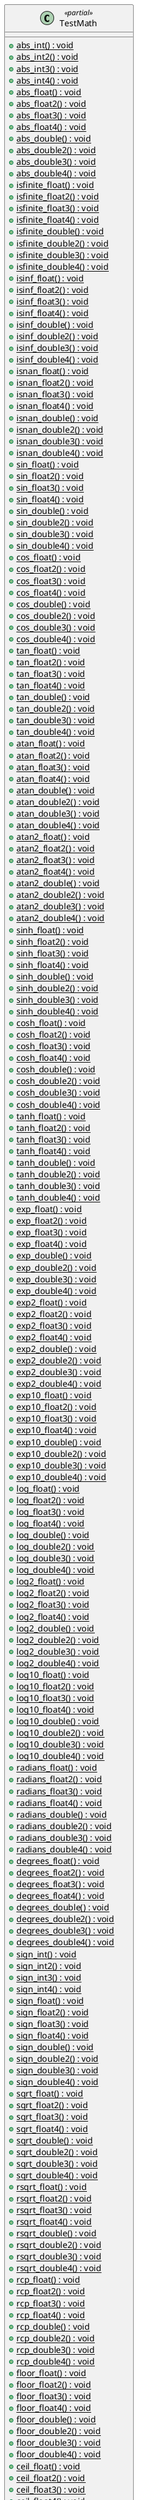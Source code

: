 @startuml
class TestMath <<partial>> {
    + {static} abs_int() : void
    + {static} abs_int2() : void
    + {static} abs_int3() : void
    + {static} abs_int4() : void
    + {static} abs_float() : void
    + {static} abs_float2() : void
    + {static} abs_float3() : void
    + {static} abs_float4() : void
    + {static} abs_double() : void
    + {static} abs_double2() : void
    + {static} abs_double3() : void
    + {static} abs_double4() : void
    + {static} isfinite_float() : void
    + {static} isfinite_float2() : void
    + {static} isfinite_float3() : void
    + {static} isfinite_float4() : void
    + {static} isfinite_double() : void
    + {static} isfinite_double2() : void
    + {static} isfinite_double3() : void
    + {static} isfinite_double4() : void
    + {static} isinf_float() : void
    + {static} isinf_float2() : void
    + {static} isinf_float3() : void
    + {static} isinf_float4() : void
    + {static} isinf_double() : void
    + {static} isinf_double2() : void
    + {static} isinf_double3() : void
    + {static} isinf_double4() : void
    + {static} isnan_float() : void
    + {static} isnan_float2() : void
    + {static} isnan_float3() : void
    + {static} isnan_float4() : void
    + {static} isnan_double() : void
    + {static} isnan_double2() : void
    + {static} isnan_double3() : void
    + {static} isnan_double4() : void
    + {static} sin_float() : void
    + {static} sin_float2() : void
    + {static} sin_float3() : void
    + {static} sin_float4() : void
    + {static} sin_double() : void
    + {static} sin_double2() : void
    + {static} sin_double3() : void
    + {static} sin_double4() : void
    + {static} cos_float() : void
    + {static} cos_float2() : void
    + {static} cos_float3() : void
    + {static} cos_float4() : void
    + {static} cos_double() : void
    + {static} cos_double2() : void
    + {static} cos_double3() : void
    + {static} cos_double4() : void
    + {static} tan_float() : void
    + {static} tan_float2() : void
    + {static} tan_float3() : void
    + {static} tan_float4() : void
    + {static} tan_double() : void
    + {static} tan_double2() : void
    + {static} tan_double3() : void
    + {static} tan_double4() : void
    + {static} atan_float() : void
    + {static} atan_float2() : void
    + {static} atan_float3() : void
    + {static} atan_float4() : void
    + {static} atan_double() : void
    + {static} atan_double2() : void
    + {static} atan_double3() : void
    + {static} atan_double4() : void
    + {static} atan2_float() : void
    + {static} atan2_float2() : void
    + {static} atan2_float3() : void
    + {static} atan2_float4() : void
    + {static} atan2_double() : void
    + {static} atan2_double2() : void
    + {static} atan2_double3() : void
    + {static} atan2_double4() : void
    + {static} sinh_float() : void
    + {static} sinh_float2() : void
    + {static} sinh_float3() : void
    + {static} sinh_float4() : void
    + {static} sinh_double() : void
    + {static} sinh_double2() : void
    + {static} sinh_double3() : void
    + {static} sinh_double4() : void
    + {static} cosh_float() : void
    + {static} cosh_float2() : void
    + {static} cosh_float3() : void
    + {static} cosh_float4() : void
    + {static} cosh_double() : void
    + {static} cosh_double2() : void
    + {static} cosh_double3() : void
    + {static} cosh_double4() : void
    + {static} tanh_float() : void
    + {static} tanh_float2() : void
    + {static} tanh_float3() : void
    + {static} tanh_float4() : void
    + {static} tanh_double() : void
    + {static} tanh_double2() : void
    + {static} tanh_double3() : void
    + {static} tanh_double4() : void
    + {static} exp_float() : void
    + {static} exp_float2() : void
    + {static} exp_float3() : void
    + {static} exp_float4() : void
    + {static} exp_double() : void
    + {static} exp_double2() : void
    + {static} exp_double3() : void
    + {static} exp_double4() : void
    + {static} exp2_float() : void
    + {static} exp2_float2() : void
    + {static} exp2_float3() : void
    + {static} exp2_float4() : void
    + {static} exp2_double() : void
    + {static} exp2_double2() : void
    + {static} exp2_double3() : void
    + {static} exp2_double4() : void
    + {static} exp10_float() : void
    + {static} exp10_float2() : void
    + {static} exp10_float3() : void
    + {static} exp10_float4() : void
    + {static} exp10_double() : void
    + {static} exp10_double2() : void
    + {static} exp10_double3() : void
    + {static} exp10_double4() : void
    + {static} log_float() : void
    + {static} log_float2() : void
    + {static} log_float3() : void
    + {static} log_float4() : void
    + {static} log_double() : void
    + {static} log_double2() : void
    + {static} log_double3() : void
    + {static} log_double4() : void
    + {static} log2_float() : void
    + {static} log2_float2() : void
    + {static} log2_float3() : void
    + {static} log2_float4() : void
    + {static} log2_double() : void
    + {static} log2_double2() : void
    + {static} log2_double3() : void
    + {static} log2_double4() : void
    + {static} log10_float() : void
    + {static} log10_float2() : void
    + {static} log10_float3() : void
    + {static} log10_float4() : void
    + {static} log10_double() : void
    + {static} log10_double2() : void
    + {static} log10_double3() : void
    + {static} log10_double4() : void
    + {static} radians_float() : void
    + {static} radians_float2() : void
    + {static} radians_float3() : void
    + {static} radians_float4() : void
    + {static} radians_double() : void
    + {static} radians_double2() : void
    + {static} radians_double3() : void
    + {static} radians_double4() : void
    + {static} degrees_float() : void
    + {static} degrees_float2() : void
    + {static} degrees_float3() : void
    + {static} degrees_float4() : void
    + {static} degrees_double() : void
    + {static} degrees_double2() : void
    + {static} degrees_double3() : void
    + {static} degrees_double4() : void
    + {static} sign_int() : void
    + {static} sign_int2() : void
    + {static} sign_int3() : void
    + {static} sign_int4() : void
    + {static} sign_float() : void
    + {static} sign_float2() : void
    + {static} sign_float3() : void
    + {static} sign_float4() : void
    + {static} sign_double() : void
    + {static} sign_double2() : void
    + {static} sign_double3() : void
    + {static} sign_double4() : void
    + {static} sqrt_float() : void
    + {static} sqrt_float2() : void
    + {static} sqrt_float3() : void
    + {static} sqrt_float4() : void
    + {static} sqrt_double() : void
    + {static} sqrt_double2() : void
    + {static} sqrt_double3() : void
    + {static} sqrt_double4() : void
    + {static} rsqrt_float() : void
    + {static} rsqrt_float2() : void
    + {static} rsqrt_float3() : void
    + {static} rsqrt_float4() : void
    + {static} rsqrt_double() : void
    + {static} rsqrt_double2() : void
    + {static} rsqrt_double3() : void
    + {static} rsqrt_double4() : void
    + {static} rcp_float() : void
    + {static} rcp_float2() : void
    + {static} rcp_float3() : void
    + {static} rcp_float4() : void
    + {static} rcp_double() : void
    + {static} rcp_double2() : void
    + {static} rcp_double3() : void
    + {static} rcp_double4() : void
    + {static} floor_float() : void
    + {static} floor_float2() : void
    + {static} floor_float3() : void
    + {static} floor_float4() : void
    + {static} floor_double() : void
    + {static} floor_double2() : void
    + {static} floor_double3() : void
    + {static} floor_double4() : void
    + {static} ceil_float() : void
    + {static} ceil_float2() : void
    + {static} ceil_float3() : void
    + {static} ceil_float4() : void
    + {static} ceil_double() : void
    + {static} ceil_double2() : void
    + {static} ceil_double3() : void
    + {static} ceil_double4() : void
    + {static} round_float() : void
    + {static} round_float2() : void
    + {static} round_float3() : void
    + {static} round_float4() : void
    + {static} round_double() : void
    + {static} round_double2() : void
    + {static} round_double3() : void
    + {static} round_double4() : void
    + {static} trunc_float() : void
    + {static} trunc_float2() : void
    + {static} trunc_float3() : void
    + {static} trunc_float4() : void
    + {static} trunc_double() : void
    + {static} trunc_double2() : void
    + {static} trunc_double3() : void
    + {static} trunc_double4() : void
    + {static} frac_float() : void
    + {static} frac_float2() : void
    + {static} frac_float3() : void
    + {static} frac_float4() : void
    + {static} frac_double() : void
    + {static} frac_double2() : void
    + {static} frac_double3() : void
    + {static} frac_double4() : void
    + {static} lerp_float() : void
    + {static} lerp_float2() : void
    + {static} lerp_float3() : void
    + {static} lerp_float4() : void
    + {static} lerp_double() : void
    + {static} lerp_double2() : void
    + {static} lerp_double3() : void
    + {static} lerp_double4() : void
    + {static} unlerp_float() : void
    + {static} unlerp_float2() : void
    + {static} unlerp_float3() : void
    + {static} unlerp_float4() : void
    + {static} unlerp_double() : void
    + {static} unlerp_double2() : void
    + {static} unlerp_double3() : void
    + {static} unlerp_double4() : void
    + {static} remap_float() : void
    + {static} remap_float2() : void
    + {static} remap_float3() : void
    + {static} remap_float4() : void
    + {static} remap_double() : void
    + {static} remap_double2() : void
    + {static} remap_double3() : void
    + {static} remap_double4() : void
    + {static} clamp_int() : void
    + {static} clamp_int2() : void
    + {static} clamp_int3() : void
    + {static} clamp_int4() : void
    + {static} clamp_uint() : void
    + {static} clamp_uint2() : void
    + {static} clamp_uint3() : void
    + {static} clamp_uint4() : void
    + {static} clamp_long() : void
    + {static} clamp_ulong() : void
    + {static} clamp_float() : void
    + {static} clamp_float2() : void
    + {static} clamp_float3() : void
    + {static} clamp_float4() : void
    + {static} clamp_double() : void
    + {static} clamp_double2() : void
    + {static} clamp_double3() : void
    + {static} clamp_double4() : void
    + {static} saturate_float() : void
    + {static} saturate_float2() : void
    + {static} saturate_float3() : void
    + {static} saturate_float4() : void
    + {static} saturate_double() : void
    + {static} saturate_double2() : void
    + {static} saturate_double3() : void
    + {static} saturate_double4() : void
    + {static} step_float() : void
    + {static} step_float2() : void
    + {static} step_float3() : void
    + {static} step_float4() : void
    + {static} step_double() : void
    + {static} step_double2() : void
    + {static} step_double3() : void
    + {static} step_double4() : void
    + {static} min_int() : void
    + {static} min_int2() : void
    + {static} min_int3() : void
    + {static} min_int4() : void
    + {static} min_uint() : void
    + {static} min_uint2() : void
    + {static} min_uint3() : void
    + {static} min_uint4() : void
    + {static} min_long() : void
    + {static} min_ulong() : void
    + {static} min_float() : void
    + {static} min_float2() : void
    + {static} min_float3() : void
    + {static} min_float4() : void
    + {static} min_double() : void
    + {static} min_double2() : void
    + {static} min_double3() : void
    + {static} min_double4() : void
    + {static} max_int() : void
    + {static} max_int2() : void
    + {static} max_int3() : void
    + {static} max_int4() : void
    + {static} max_uint() : void
    + {static} max_uint2() : void
    + {static} max_uint3() : void
    + {static} max_uint4() : void
    + {static} max_long() : void
    + {static} max_ulong() : void
    + {static} max_float() : void
    + {static} max_float2() : void
    + {static} max_float3() : void
    + {static} max_float4() : void
    + {static} max_double() : void
    + {static} max_double2() : void
    + {static} max_double3() : void
    + {static} max_double4() : void
    + {static} smoothstep_float() : void
    + {static} smoothstep_float2() : void
    + {static} smoothstep_float3() : void
    + {static} smoothstep_float4() : void
    + {static} smoothstep_double() : void
    + {static} smoothstep_double2() : void
    + {static} smoothstep_double3() : void
    + {static} smoothstep_double4() : void
    + {static} mad_int() : void
    + {static} mad_int2() : void
    + {static} mad_int3() : void
    + {static} mad_int4() : void
    + {static} mad_uint() : void
    + {static} mad_uint2() : void
    + {static} mad_uint3() : void
    + {static} mad_uint4() : void
    + {static} mad_long() : void
    + {static} mad_ulong() : void
    + {static} mad_float() : void
    + {static} mad_float2() : void
    + {static} mad_float3() : void
    + {static} mad_float4() : void
    + {static} mad_double() : void
    + {static} mad_double2() : void
    + {static} mad_double3() : void
    + {static} mad_double4() : void
    + {static} fmod_float() : void
    + {static} fmod_float2() : void
    + {static} fmod_float3() : void
    + {static} fmod_float4() : void
    + {static} fmod_double() : void
    + {static} fmod_double2() : void
    + {static} fmod_double3() : void
    + {static} fmod_double4() : void
    + {static} pow_float() : void
    + {static} pow_float2() : void
    + {static} pow_float3() : void
    + {static} pow_float4() : void
    + {static} pow_double() : void
    + {static} pow_double2() : void
    + {static} pow_double3() : void
    + {static} pow_double4() : void
    + {static} ceilpow2_int() : void
    + {static} ceilpow2_int2() : void
    + {static} ceilpow2_int3() : void
    + {static} ceilpow2_int4() : void
    + {static} ceilpow2_uint() : void
    + {static} ceilpow2_uint2() : void
    + {static} ceilpow2_uint3() : void
    + {static} ceilpow2_uint4() : void
    + {static} ceilpow2_long() : void
    + {static} ceilpow2_ulong() : void
    + {static} floorlog2_int() : void
    + {static} floorlog2_int2() : void
    + {static} floorlog2_int3() : void
    + {static} floorlog2_int4() : void
    + {static} floorlog2_uint() : void
    + {static} floorlog2_uint2() : void
    + {static} floorlog2_uint3() : void
    + {static} floorlog2_uint4() : void
    + {static} ceillog2_int() : void
    + {static} ceillog2_int2() : void
    + {static} ceillog2_int3() : void
    + {static} ceillog2_int4() : void
    + {static} ceillog2_uint() : void
    + {static} ceillog2_uint2() : void
    + {static} ceillog2_uint3() : void
    + {static} ceillog2_uint4() : void
    + {static} ispow2_int() : void
    + {static} ispow2_int2() : void
    + {static} ispow2_int3() : void
    + {static} ispow2_int4() : void
    + {static} ispow2_uint() : void
    + {static} ispow2_uint2() : void
    + {static} ispow2_uint3() : void
    + {static} ispow2_uint4() : void
}
@enduml
